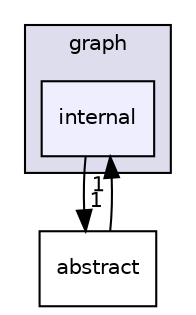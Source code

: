 digraph "include/tvm/graph/internal" {
  compound=true
  node [ fontsize="10", fontname="Helvetica"];
  edge [ labelfontsize="10", labelfontname="Helvetica"];
  subgraph clusterdir_df8c49de760ace615969b0dd6b4dc6c3 {
    graph [ bgcolor="#ddddee", pencolor="black", label="graph" fontname="Helvetica", fontsize="10", URL="dir_df8c49de760ace615969b0dd6b4dc6c3.html"]
  dir_837d8a3d1902506d0e43b20c8e2d565a [shape=box, label="internal", style="filled", fillcolor="#eeeeff", pencolor="black", URL="dir_837d8a3d1902506d0e43b20c8e2d565a.html"];
  }
  dir_29d37a9e9a314fc20511f620f3501246 [shape=box label="abstract" URL="dir_29d37a9e9a314fc20511f620f3501246.html"];
  dir_29d37a9e9a314fc20511f620f3501246->dir_837d8a3d1902506d0e43b20c8e2d565a [headlabel="1", labeldistance=1.5 headhref="dir_000018_000019.html"];
  dir_837d8a3d1902506d0e43b20c8e2d565a->dir_29d37a9e9a314fc20511f620f3501246 [headlabel="1", labeldistance=1.5 headhref="dir_000019_000018.html"];
}
